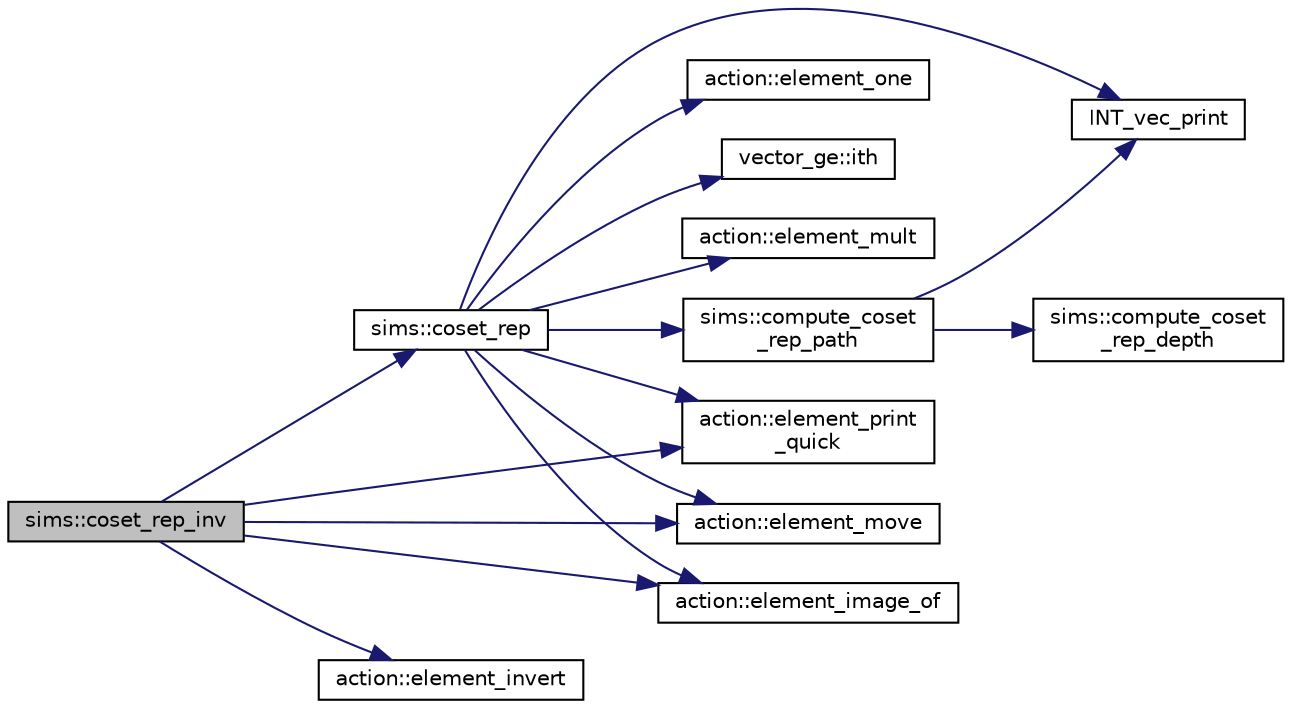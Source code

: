 digraph "sims::coset_rep_inv"
{
  edge [fontname="Helvetica",fontsize="10",labelfontname="Helvetica",labelfontsize="10"];
  node [fontname="Helvetica",fontsize="10",shape=record];
  rankdir="LR";
  Node2483 [label="sims::coset_rep_inv",height=0.2,width=0.4,color="black", fillcolor="grey75", style="filled", fontcolor="black"];
  Node2483 -> Node2484 [color="midnightblue",fontsize="10",style="solid",fontname="Helvetica"];
  Node2484 [label="sims::coset_rep",height=0.2,width=0.4,color="black", fillcolor="white", style="filled",URL="$d9/df3/classsims.html#a3d669dba4d005cd2399388f27f44cd04"];
  Node2484 -> Node2485 [color="midnightblue",fontsize="10",style="solid",fontname="Helvetica"];
  Node2485 [label="sims::compute_coset\l_rep_path",height=0.2,width=0.4,color="black", fillcolor="white", style="filled",URL="$d9/df3/classsims.html#a22a53a24eb86dcfe54cb3588776a4d96"];
  Node2485 -> Node2486 [color="midnightblue",fontsize="10",style="solid",fontname="Helvetica"];
  Node2486 [label="sims::compute_coset\l_rep_depth",height=0.2,width=0.4,color="black", fillcolor="white", style="filled",URL="$d9/df3/classsims.html#abfeb782bd253f1df5253486afb120f6f"];
  Node2485 -> Node2487 [color="midnightblue",fontsize="10",style="solid",fontname="Helvetica"];
  Node2487 [label="INT_vec_print",height=0.2,width=0.4,color="black", fillcolor="white", style="filled",URL="$df/dbf/sajeeb_8_c.html#a79a5901af0b47dd0d694109543c027fe"];
  Node2484 -> Node2487 [color="midnightblue",fontsize="10",style="solid",fontname="Helvetica"];
  Node2484 -> Node2488 [color="midnightblue",fontsize="10",style="solid",fontname="Helvetica"];
  Node2488 [label="action::element_one",height=0.2,width=0.4,color="black", fillcolor="white", style="filled",URL="$d2/d86/classaction.html#a780a105daf04d6d1fe7e2f63b3c88e3b"];
  Node2484 -> Node2489 [color="midnightblue",fontsize="10",style="solid",fontname="Helvetica"];
  Node2489 [label="vector_ge::ith",height=0.2,width=0.4,color="black", fillcolor="white", style="filled",URL="$d4/d6e/classvector__ge.html#a1ff002e8b746a9beb119d57dcd4a15ff"];
  Node2484 -> Node2490 [color="midnightblue",fontsize="10",style="solid",fontname="Helvetica"];
  Node2490 [label="action::element_print\l_quick",height=0.2,width=0.4,color="black", fillcolor="white", style="filled",URL="$d2/d86/classaction.html#a4844680cf6750396f76494a28655265b"];
  Node2484 -> Node2491 [color="midnightblue",fontsize="10",style="solid",fontname="Helvetica"];
  Node2491 [label="action::element_mult",height=0.2,width=0.4,color="black", fillcolor="white", style="filled",URL="$d2/d86/classaction.html#ae9e36b2cae1f0f7bd7144097fa9a34b3"];
  Node2484 -> Node2492 [color="midnightblue",fontsize="10",style="solid",fontname="Helvetica"];
  Node2492 [label="action::element_move",height=0.2,width=0.4,color="black", fillcolor="white", style="filled",URL="$d2/d86/classaction.html#a550947491bbb534d3d7951f50198a874"];
  Node2484 -> Node2493 [color="midnightblue",fontsize="10",style="solid",fontname="Helvetica"];
  Node2493 [label="action::element_image_of",height=0.2,width=0.4,color="black", fillcolor="white", style="filled",URL="$d2/d86/classaction.html#ae09559d4537a048fc860f8a74a31393d"];
  Node2483 -> Node2490 [color="midnightblue",fontsize="10",style="solid",fontname="Helvetica"];
  Node2483 -> Node2493 [color="midnightblue",fontsize="10",style="solid",fontname="Helvetica"];
  Node2483 -> Node2494 [color="midnightblue",fontsize="10",style="solid",fontname="Helvetica"];
  Node2494 [label="action::element_invert",height=0.2,width=0.4,color="black", fillcolor="white", style="filled",URL="$d2/d86/classaction.html#aa4bd01e338497714586636751fcef436"];
  Node2483 -> Node2492 [color="midnightblue",fontsize="10",style="solid",fontname="Helvetica"];
}
